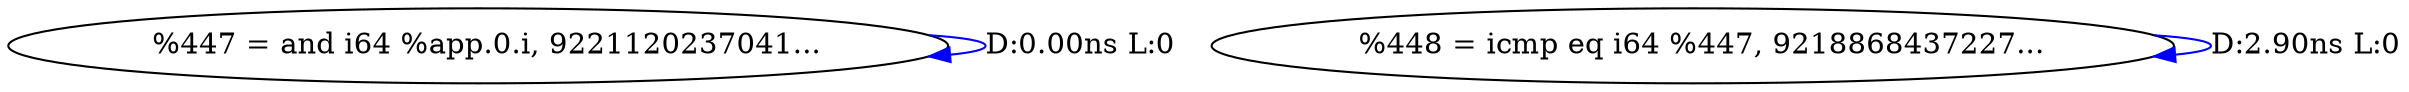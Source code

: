 digraph {
Node0x3d19fe0[label="  %447 = and i64 %app.0.i, 9221120237041..."];
Node0x3d19fe0 -> Node0x3d19fe0[label="D:0.00ns L:0",color=blue];
Node0x3d1a0c0[label="  %448 = icmp eq i64 %447, 9218868437227..."];
Node0x3d1a0c0 -> Node0x3d1a0c0[label="D:2.90ns L:0",color=blue];
}
